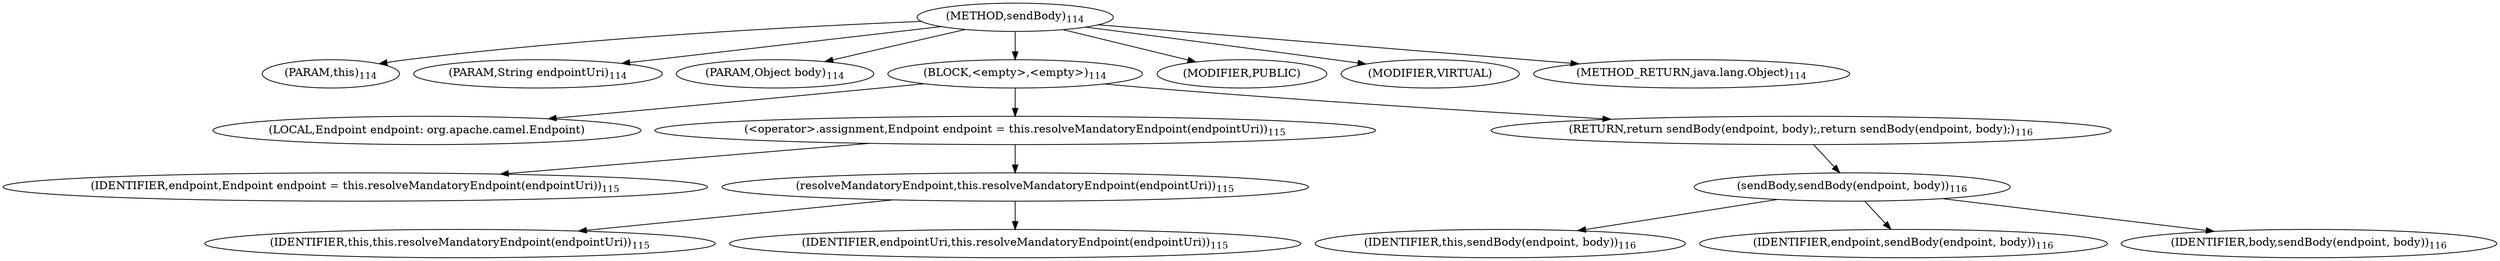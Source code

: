 digraph "sendBody" {  
"406" [label = <(METHOD,sendBody)<SUB>114</SUB>> ]
"29" [label = <(PARAM,this)<SUB>114</SUB>> ]
"407" [label = <(PARAM,String endpointUri)<SUB>114</SUB>> ]
"408" [label = <(PARAM,Object body)<SUB>114</SUB>> ]
"409" [label = <(BLOCK,&lt;empty&gt;,&lt;empty&gt;)<SUB>114</SUB>> ]
"410" [label = <(LOCAL,Endpoint endpoint: org.apache.camel.Endpoint)> ]
"411" [label = <(&lt;operator&gt;.assignment,Endpoint endpoint = this.resolveMandatoryEndpoint(endpointUri))<SUB>115</SUB>> ]
"412" [label = <(IDENTIFIER,endpoint,Endpoint endpoint = this.resolveMandatoryEndpoint(endpointUri))<SUB>115</SUB>> ]
"413" [label = <(resolveMandatoryEndpoint,this.resolveMandatoryEndpoint(endpointUri))<SUB>115</SUB>> ]
"28" [label = <(IDENTIFIER,this,this.resolveMandatoryEndpoint(endpointUri))<SUB>115</SUB>> ]
"414" [label = <(IDENTIFIER,endpointUri,this.resolveMandatoryEndpoint(endpointUri))<SUB>115</SUB>> ]
"415" [label = <(RETURN,return sendBody(endpoint, body);,return sendBody(endpoint, body);)<SUB>116</SUB>> ]
"416" [label = <(sendBody,sendBody(endpoint, body))<SUB>116</SUB>> ]
"30" [label = <(IDENTIFIER,this,sendBody(endpoint, body))<SUB>116</SUB>> ]
"417" [label = <(IDENTIFIER,endpoint,sendBody(endpoint, body))<SUB>116</SUB>> ]
"418" [label = <(IDENTIFIER,body,sendBody(endpoint, body))<SUB>116</SUB>> ]
"419" [label = <(MODIFIER,PUBLIC)> ]
"420" [label = <(MODIFIER,VIRTUAL)> ]
"421" [label = <(METHOD_RETURN,java.lang.Object)<SUB>114</SUB>> ]
  "406" -> "29" 
  "406" -> "407" 
  "406" -> "408" 
  "406" -> "409" 
  "406" -> "419" 
  "406" -> "420" 
  "406" -> "421" 
  "409" -> "410" 
  "409" -> "411" 
  "409" -> "415" 
  "411" -> "412" 
  "411" -> "413" 
  "413" -> "28" 
  "413" -> "414" 
  "415" -> "416" 
  "416" -> "30" 
  "416" -> "417" 
  "416" -> "418" 
}
